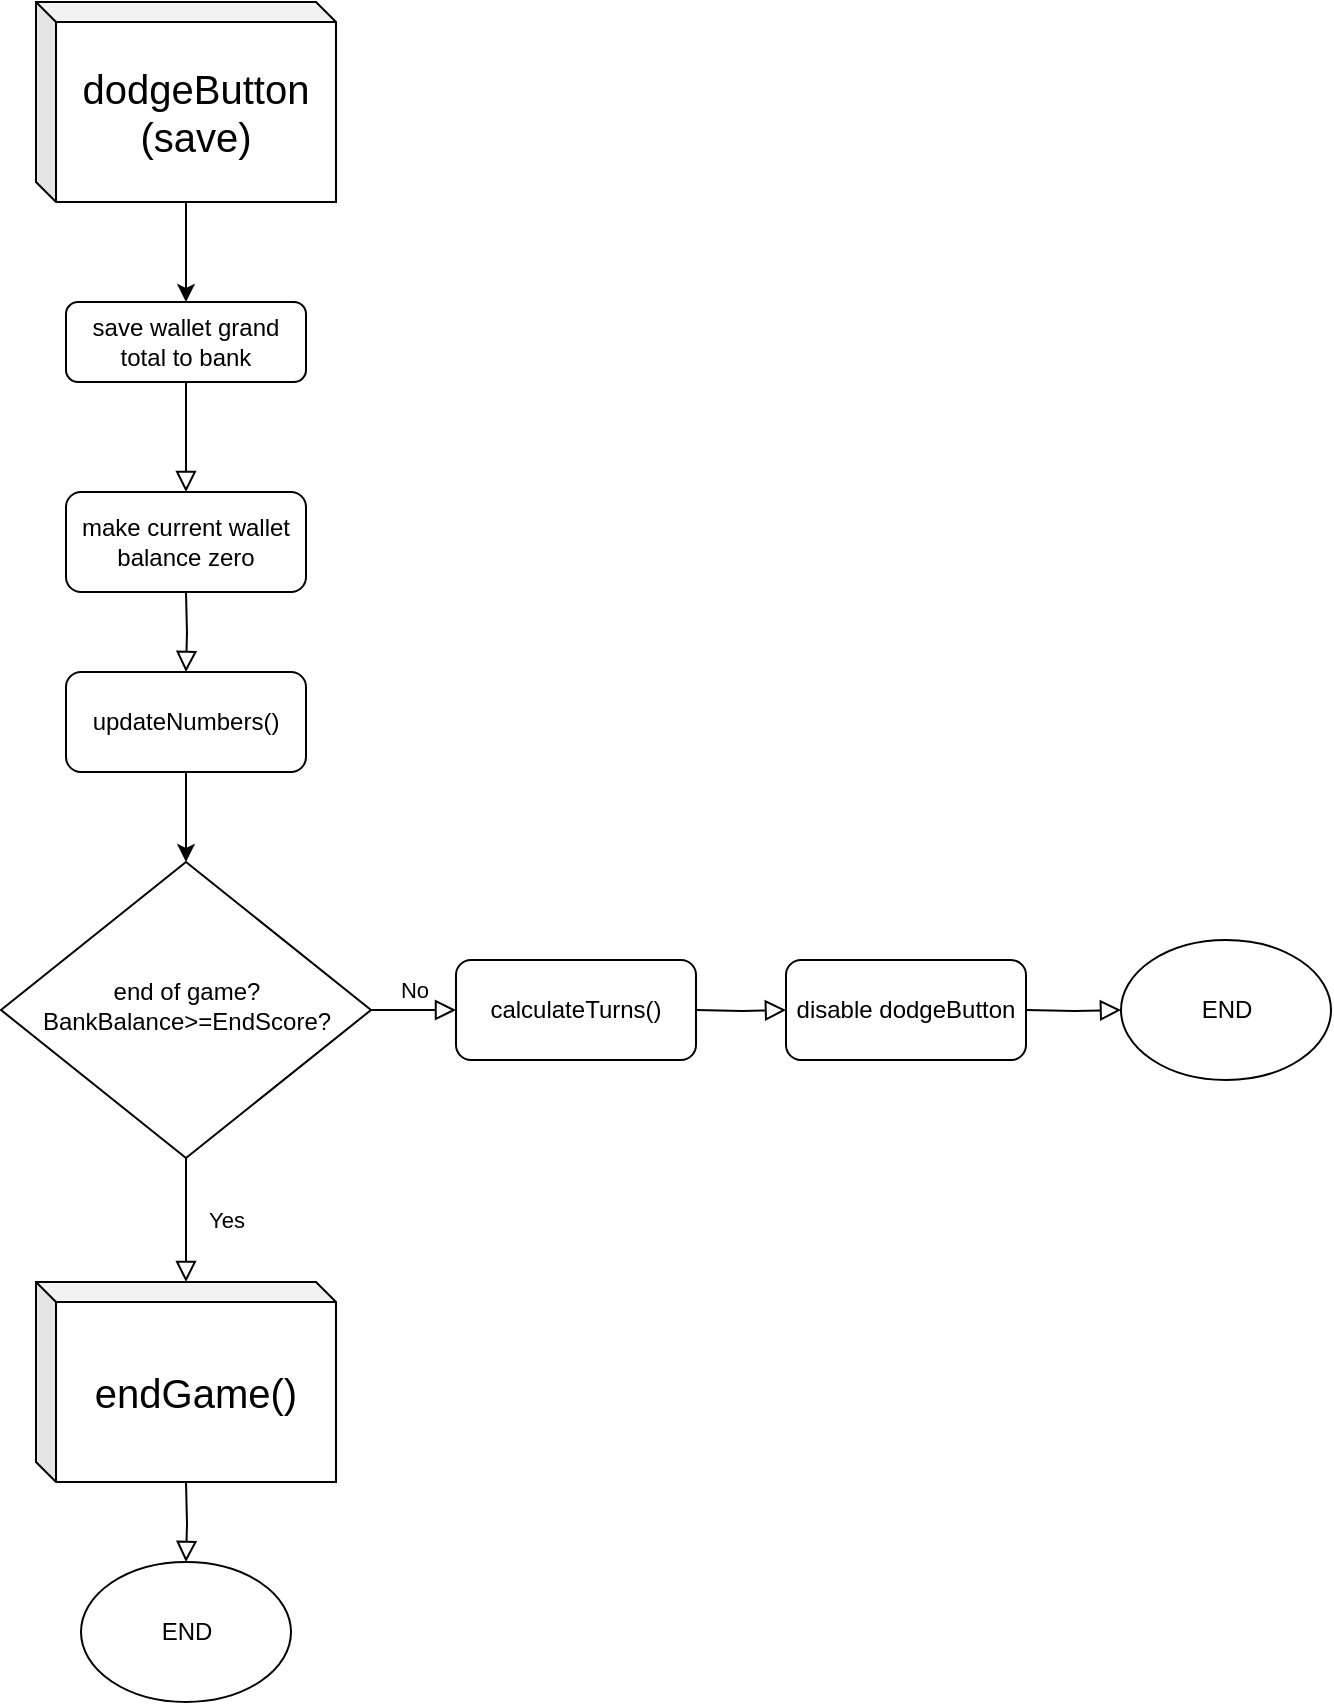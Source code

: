 <mxfile version="14.5.10" type="device"><diagram id="C5RBs43oDa-KdzZeNtuy" name="Page-1"><mxGraphModel dx="1363" dy="842" grid="1" gridSize="10" guides="1" tooltips="1" connect="1" arrows="1" fold="1" page="1" pageScale="1" pageWidth="827" pageHeight="1169" math="0" shadow="0"><root><mxCell id="WIyWlLk6GJQsqaUBKTNV-0"/><mxCell id="WIyWlLk6GJQsqaUBKTNV-1" parent="WIyWlLk6GJQsqaUBKTNV-0"/><mxCell id="WIyWlLk6GJQsqaUBKTNV-2" value="" style="rounded=0;html=1;jettySize=auto;orthogonalLoop=1;fontSize=11;endArrow=block;endFill=0;endSize=8;strokeWidth=1;shadow=0;labelBackgroundColor=none;edgeStyle=orthogonalEdgeStyle;entryX=0.5;entryY=0;entryDx=0;entryDy=0;" parent="WIyWlLk6GJQsqaUBKTNV-1" source="WIyWlLk6GJQsqaUBKTNV-3" target="pRAUivSROv0wJdmv238b-0" edge="1"><mxGeometry relative="1" as="geometry"><mxPoint x="305" y="340" as="targetPoint"/></mxGeometry></mxCell><mxCell id="WIyWlLk6GJQsqaUBKTNV-3" value="save wallet grand total to bank" style="rounded=1;whiteSpace=wrap;html=1;fontSize=12;glass=0;strokeWidth=1;shadow=0;" parent="WIyWlLk6GJQsqaUBKTNV-1" vertex="1"><mxGeometry x="245" y="240" width="120" height="40" as="geometry"/></mxCell><mxCell id="7YKH3kmmcUw-6uht0yhb-2" style="edgeStyle=orthogonalEdgeStyle;rounded=0;orthogonalLoop=1;jettySize=auto;html=1;" parent="WIyWlLk6GJQsqaUBKTNV-1" source="7YKH3kmmcUw-6uht0yhb-0" target="WIyWlLk6GJQsqaUBKTNV-3" edge="1"><mxGeometry relative="1" as="geometry"/></mxCell><mxCell id="7YKH3kmmcUw-6uht0yhb-0" value="&lt;font style=&quot;font-size: 20px&quot;&gt;dodgeButton&lt;br&gt;(save)&lt;br&gt;&lt;/font&gt;" style="shape=cube;whiteSpace=wrap;html=1;boundedLbl=1;backgroundOutline=1;darkOpacity=0.05;darkOpacity2=0.1;size=10;" parent="WIyWlLk6GJQsqaUBKTNV-1" vertex="1"><mxGeometry x="230" y="90" width="150" height="100" as="geometry"/></mxCell><mxCell id="pRAUivSROv0wJdmv238b-0" value="make current wallet balance zero" style="rounded=1;whiteSpace=wrap;html=1;fontSize=12;glass=0;strokeWidth=1;shadow=0;" vertex="1" parent="WIyWlLk6GJQsqaUBKTNV-1"><mxGeometry x="245" y="335" width="120" height="50" as="geometry"/></mxCell><mxCell id="pRAUivSROv0wJdmv238b-2" value="" style="rounded=0;html=1;jettySize=auto;orthogonalLoop=1;fontSize=11;endArrow=block;endFill=0;endSize=8;strokeWidth=1;shadow=0;labelBackgroundColor=none;edgeStyle=orthogonalEdgeStyle;" edge="1" parent="WIyWlLk6GJQsqaUBKTNV-1"><mxGeometry y="20" relative="1" as="geometry"><mxPoint as="offset"/><mxPoint x="305" y="385" as="sourcePoint"/><mxPoint x="305" y="425" as="targetPoint"/></mxGeometry></mxCell><mxCell id="pRAUivSROv0wJdmv238b-5" style="edgeStyle=orthogonalEdgeStyle;rounded=0;orthogonalLoop=1;jettySize=auto;html=1;exitX=0.5;exitY=1;exitDx=0;exitDy=0;" edge="1" parent="WIyWlLk6GJQsqaUBKTNV-1" source="pRAUivSROv0wJdmv238b-3"><mxGeometry relative="1" as="geometry"><mxPoint x="305" y="520" as="targetPoint"/></mxGeometry></mxCell><mxCell id="pRAUivSROv0wJdmv238b-3" value="updateNumbers()" style="rounded=1;whiteSpace=wrap;html=1;fontSize=12;glass=0;strokeWidth=1;shadow=0;" vertex="1" parent="WIyWlLk6GJQsqaUBKTNV-1"><mxGeometry x="245" y="425" width="120" height="50" as="geometry"/></mxCell><mxCell id="pRAUivSROv0wJdmv238b-4" value="end of game?&lt;br&gt;BankBalance&amp;gt;=EndScore?" style="rhombus;whiteSpace=wrap;html=1;shadow=0;fontFamily=Helvetica;fontSize=12;align=center;strokeWidth=1;spacing=6;spacingTop=-4;" vertex="1" parent="WIyWlLk6GJQsqaUBKTNV-1"><mxGeometry x="212.5" y="520" width="185" height="148" as="geometry"/></mxCell><mxCell id="pRAUivSROv0wJdmv238b-6" value="No" style="edgeStyle=orthogonalEdgeStyle;rounded=0;html=1;jettySize=auto;orthogonalLoop=1;fontSize=11;endArrow=block;endFill=0;endSize=8;strokeWidth=1;shadow=0;labelBackgroundColor=none;exitX=1;exitY=0.5;exitDx=0;exitDy=0;entryX=0;entryY=0.5;entryDx=0;entryDy=0;" edge="1" parent="WIyWlLk6GJQsqaUBKTNV-1" source="pRAUivSROv0wJdmv238b-4" target="pRAUivSROv0wJdmv238b-8"><mxGeometry y="10" relative="1" as="geometry"><mxPoint as="offset"/><mxPoint x="380" y="1000" as="sourcePoint"/><mxPoint x="410" y="560" as="targetPoint"/></mxGeometry></mxCell><mxCell id="pRAUivSROv0wJdmv238b-8" value="calculateTurns()" style="rounded=1;whiteSpace=wrap;html=1;fontSize=12;glass=0;strokeWidth=1;shadow=0;" vertex="1" parent="WIyWlLk6GJQsqaUBKTNV-1"><mxGeometry x="440" y="569" width="120" height="50" as="geometry"/></mxCell><mxCell id="pRAUivSROv0wJdmv238b-9" value="disable dodgeButton" style="rounded=1;whiteSpace=wrap;html=1;fontSize=12;glass=0;strokeWidth=1;shadow=0;" vertex="1" parent="WIyWlLk6GJQsqaUBKTNV-1"><mxGeometry x="605" y="569" width="120" height="50" as="geometry"/></mxCell><mxCell id="pRAUivSROv0wJdmv238b-10" value="" style="rounded=0;html=1;jettySize=auto;orthogonalLoop=1;fontSize=11;endArrow=block;endFill=0;endSize=8;strokeWidth=1;shadow=0;labelBackgroundColor=none;edgeStyle=orthogonalEdgeStyle;exitX=1;exitY=0.5;exitDx=0;exitDy=0;entryX=0;entryY=0.5;entryDx=0;entryDy=0;" edge="1" parent="WIyWlLk6GJQsqaUBKTNV-1" target="pRAUivSROv0wJdmv238b-9"><mxGeometry y="20" relative="1" as="geometry"><mxPoint as="offset"/><mxPoint x="560" y="594" as="sourcePoint"/><mxPoint x="350" y="864" as="targetPoint"/></mxGeometry></mxCell><mxCell id="pRAUivSROv0wJdmv238b-11" value="END" style="ellipse;whiteSpace=wrap;html=1;" vertex="1" parent="WIyWlLk6GJQsqaUBKTNV-1"><mxGeometry x="772.5" y="559" width="105" height="70" as="geometry"/></mxCell><mxCell id="pRAUivSROv0wJdmv238b-12" value="" style="rounded=0;html=1;jettySize=auto;orthogonalLoop=1;fontSize=11;endArrow=block;endFill=0;endSize=8;strokeWidth=1;shadow=0;labelBackgroundColor=none;edgeStyle=orthogonalEdgeStyle;entryX=0;entryY=0.5;entryDx=0;entryDy=0;" edge="1" parent="WIyWlLk6GJQsqaUBKTNV-1" target="pRAUivSROv0wJdmv238b-11"><mxGeometry y="20" relative="1" as="geometry"><mxPoint as="offset"/><mxPoint x="725" y="594" as="sourcePoint"/><mxPoint x="761" y="539" as="targetPoint"/></mxGeometry></mxCell><mxCell id="pRAUivSROv0wJdmv238b-14" value="&lt;font style=&quot;font-size: 20px&quot;&gt;endGame()&lt;br&gt;&lt;/font&gt;" style="shape=cube;whiteSpace=wrap;html=1;boundedLbl=1;backgroundOutline=1;darkOpacity=0.05;darkOpacity2=0.1;size=10;" vertex="1" parent="WIyWlLk6GJQsqaUBKTNV-1"><mxGeometry x="230" y="730" width="150" height="100" as="geometry"/></mxCell><mxCell id="pRAUivSROv0wJdmv238b-15" value="END" style="ellipse;whiteSpace=wrap;html=1;" vertex="1" parent="WIyWlLk6GJQsqaUBKTNV-1"><mxGeometry x="252.5" y="870" width="105" height="70" as="geometry"/></mxCell><mxCell id="pRAUivSROv0wJdmv238b-16" value="" style="rounded=0;html=1;jettySize=auto;orthogonalLoop=1;fontSize=11;endArrow=block;endFill=0;endSize=8;strokeWidth=1;shadow=0;labelBackgroundColor=none;edgeStyle=orthogonalEdgeStyle;exitX=0.5;exitY=1;exitDx=0;exitDy=0;entryX=0.5;entryY=0;entryDx=0;entryDy=0;" edge="1" parent="WIyWlLk6GJQsqaUBKTNV-1" target="pRAUivSROv0wJdmv238b-15"><mxGeometry y="20" relative="1" as="geometry"><mxPoint as="offset"/><mxPoint x="305" y="830" as="sourcePoint"/><mxPoint x="305" y="860" as="targetPoint"/></mxGeometry></mxCell><mxCell id="pRAUivSROv0wJdmv238b-19" value="Yes" style="rounded=0;html=1;jettySize=auto;orthogonalLoop=1;fontSize=11;endArrow=block;endFill=0;endSize=8;strokeWidth=1;shadow=0;labelBackgroundColor=none;edgeStyle=orthogonalEdgeStyle;exitX=0.5;exitY=1;exitDx=0;exitDy=0;entryX=0.5;entryY=0;entryDx=0;entryDy=0;entryPerimeter=0;" edge="1" parent="WIyWlLk6GJQsqaUBKTNV-1" source="pRAUivSROv0wJdmv238b-4" target="pRAUivSROv0wJdmv238b-14"><mxGeometry y="20" relative="1" as="geometry"><mxPoint as="offset"/><mxPoint x="310" y="720" as="sourcePoint"/><mxPoint x="305" y="740" as="targetPoint"/></mxGeometry></mxCell></root></mxGraphModel></diagram></mxfile>